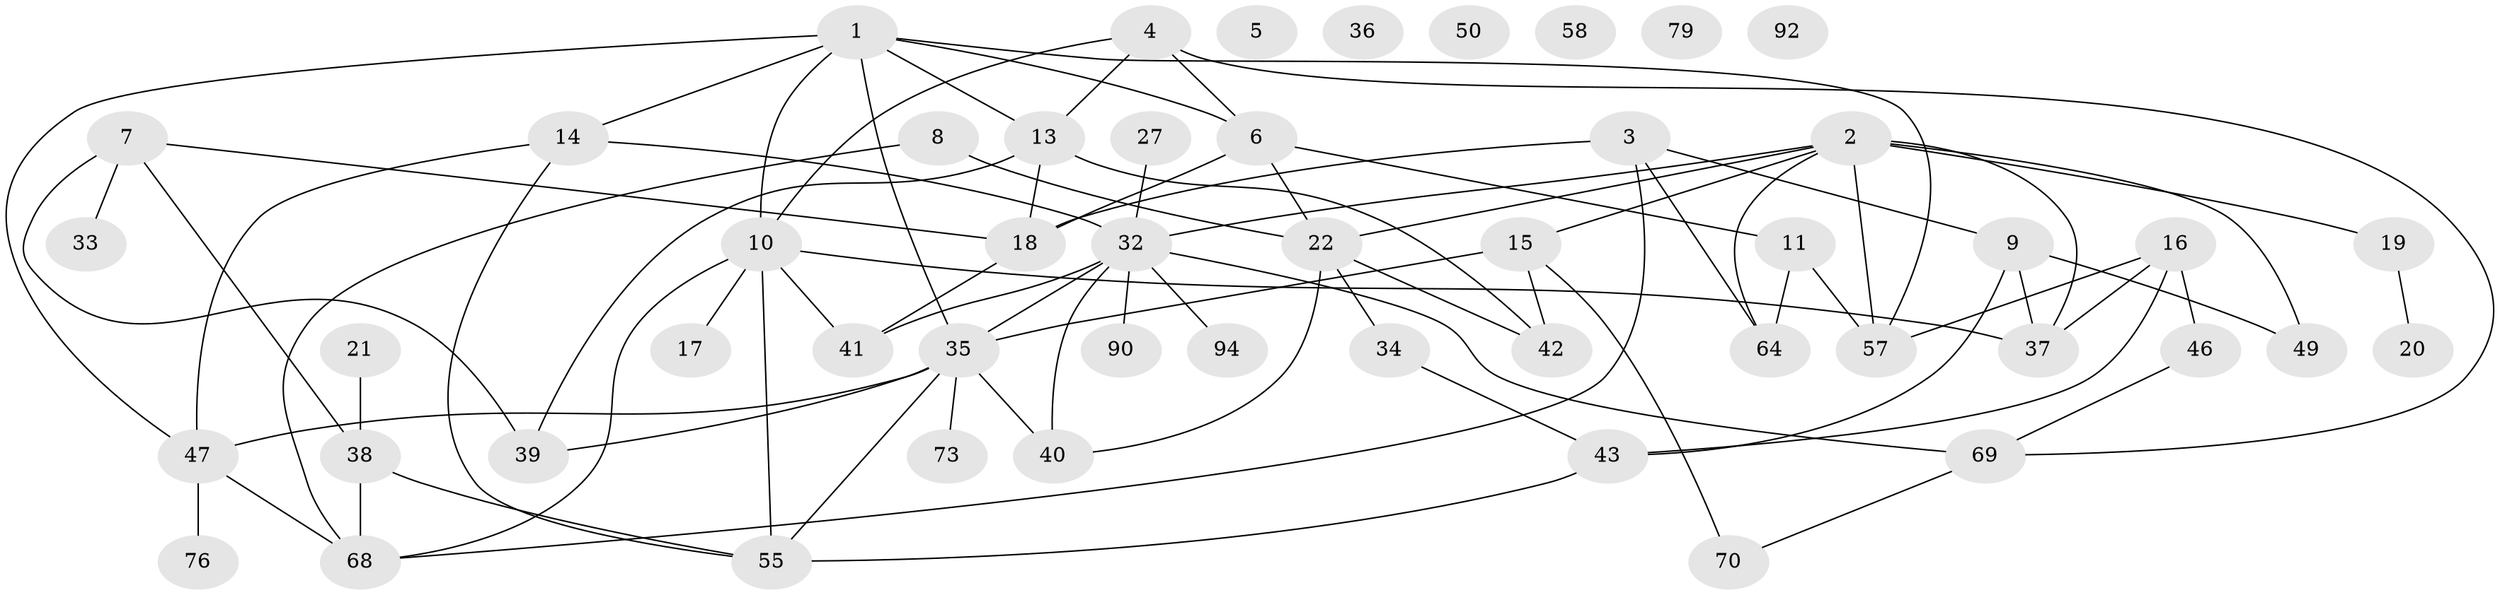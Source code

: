// original degree distribution, {4: 0.1262135922330097, 1: 0.13592233009708737, 2: 0.3106796116504854, 0: 0.05825242718446602, 3: 0.23300970873786409, 5: 0.0970873786407767, 6: 0.019417475728155338, 7: 0.019417475728155338}
// Generated by graph-tools (version 1.1) at 2025/16/03/04/25 18:16:37]
// undirected, 51 vertices, 81 edges
graph export_dot {
graph [start="1"]
  node [color=gray90,style=filled];
  1 [super="+12+54"];
  2 [super="+45"];
  3;
  4 [super="+98+51"];
  5;
  6 [super="+53"];
  7 [super="+97"];
  8;
  9 [super="+25+52"];
  10 [super="+63+31+26"];
  11;
  13 [super="+100"];
  14 [super="+99"];
  15;
  16 [super="+86"];
  17;
  18 [super="+29+24"];
  19;
  20 [super="+28"];
  21 [super="+83"];
  22 [super="+23+60"];
  27 [super="+30"];
  32 [super="+59+84"];
  33 [super="+66"];
  34 [super="+67+89"];
  35 [super="+75"];
  36;
  37 [super="+56+72"];
  38;
  39;
  40 [super="+103"];
  41 [super="+61+77"];
  42 [super="+93+44"];
  43 [super="+62"];
  46 [super="+71"];
  47 [super="+85"];
  49;
  50;
  55;
  57;
  58;
  64;
  68 [super="+78"];
  69;
  70 [super="+88"];
  73;
  76;
  79;
  90;
  92;
  94 [super="+102"];
  1 -- 6;
  1 -- 13;
  1 -- 57;
  1 -- 10;
  1 -- 14;
  1 -- 47;
  1 -- 35;
  2 -- 32;
  2 -- 64;
  2 -- 37 [weight=2];
  2 -- 15;
  2 -- 49;
  2 -- 19;
  2 -- 22;
  2 -- 57;
  3 -- 64;
  3 -- 9;
  3 -- 18;
  3 -- 68;
  4 -- 69;
  4 -- 13;
  4 -- 6;
  4 -- 10;
  6 -- 11;
  6 -- 22;
  6 -- 18;
  7 -- 33;
  7 -- 38;
  7 -- 39;
  7 -- 18;
  8 -- 68;
  8 -- 22;
  9 -- 43;
  9 -- 49;
  9 -- 37;
  10 -- 68 [weight=2];
  10 -- 17;
  10 -- 37;
  10 -- 55;
  10 -- 41;
  11 -- 57;
  11 -- 64;
  13 -- 42;
  13 -- 18;
  13 -- 39;
  14 -- 47;
  14 -- 32;
  14 -- 55;
  15 -- 70;
  15 -- 42;
  15 -- 35;
  16 -- 37;
  16 -- 57;
  16 -- 43;
  16 -- 46;
  18 -- 41;
  19 -- 20;
  21 -- 38;
  22 -- 40;
  22 -- 42;
  22 -- 34;
  27 -- 32;
  32 -- 94;
  32 -- 40;
  32 -- 90;
  32 -- 69;
  32 -- 35;
  32 -- 41;
  34 -- 43 [weight=3];
  35 -- 55;
  35 -- 39;
  35 -- 40;
  35 -- 73;
  35 -- 47;
  38 -- 55;
  38 -- 68 [weight=2];
  43 -- 55;
  46 -- 69;
  47 -- 68;
  47 -- 76;
  69 -- 70;
}
